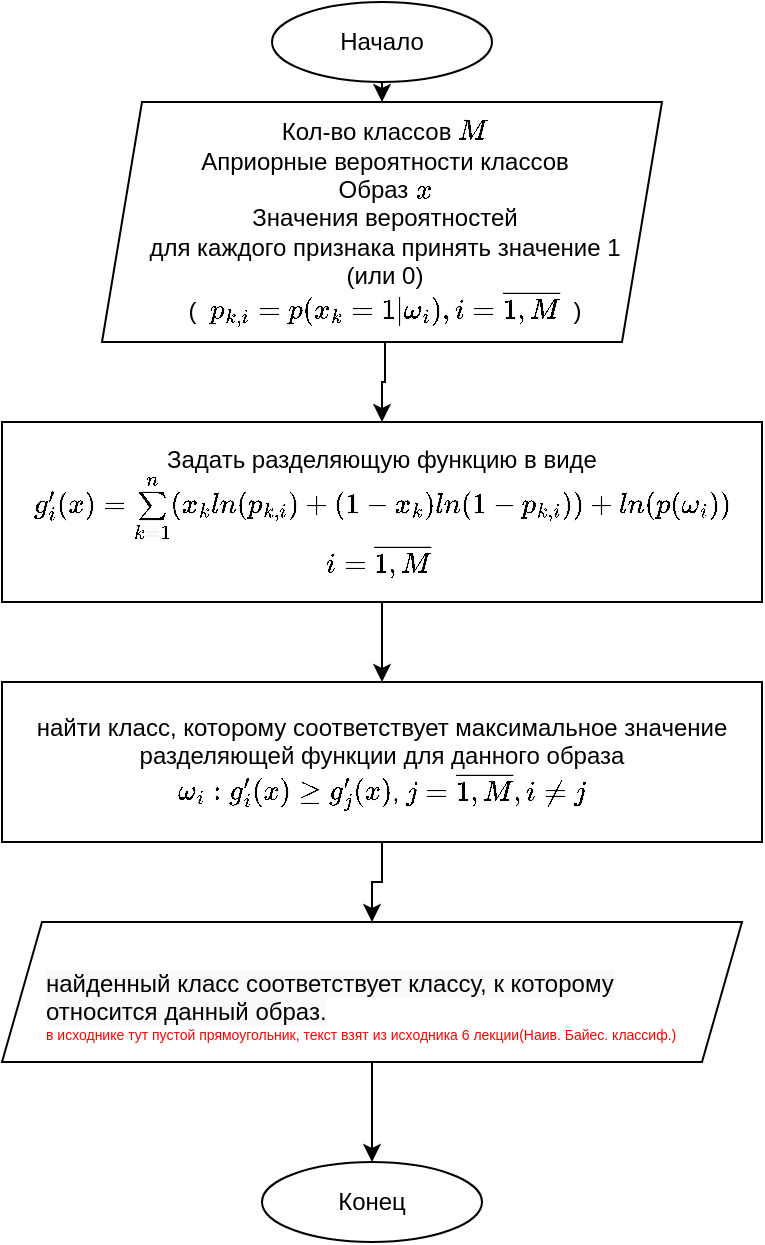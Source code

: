 <mxfile>
    <diagram id="B98Myi7qIVIVGV0O9Yf8" name="Page-1">
        <mxGraphModel dx="712" dy="564" grid="1" gridSize="10" guides="1" tooltips="1" connect="1" arrows="1" fold="1" page="1" pageScale="1" pageWidth="827" pageHeight="1169" background="#ffffff" math="1" shadow="0">
            <root>
                <mxCell id="0"/>
                <mxCell id="1" parent="0"/>
                <mxCell id="huDF47PdF3qLj8TZO268-3" style="edgeStyle=orthogonalEdgeStyle;rounded=0;orthogonalLoop=1;jettySize=auto;html=1;" parent="1" source="huDF47PdF3qLj8TZO268-2" target="huDF47PdF3qLj8TZO268-4" edge="1">
                    <mxGeometry relative="1" as="geometry">
                        <mxPoint x="386" y="220" as="targetPoint"/>
                    </mxGeometry>
                </mxCell>
                <mxCell id="huDF47PdF3qLj8TZO268-2" value="Начало" style="ellipse;whiteSpace=wrap;html=1;" parent="1" vertex="1">
                    <mxGeometry x="325" y="20" width="110" height="40" as="geometry"/>
                </mxCell>
                <mxCell id="huDF47PdF3qLj8TZO268-9" value="" style="group" parent="1" vertex="1" connectable="0">
                    <mxGeometry x="240" y="70" width="280" height="120" as="geometry"/>
                </mxCell>
                <mxCell id="huDF47PdF3qLj8TZO268-4" value="" style="shape=parallelogram;perimeter=parallelogramPerimeter;whiteSpace=wrap;html=1;fixedSize=1;perimeterSpacing=0;align=center;" parent="huDF47PdF3qLj8TZO268-9" vertex="1">
                    <mxGeometry width="280" height="120" as="geometry"/>
                </mxCell>
                <mxCell id="huDF47PdF3qLj8TZO268-8" value="Кол-во классов \( M \)&lt;br&gt;&lt;div&gt;Априорные вероятности классов&lt;/div&gt;Образ \( x \)&lt;br&gt;Значения вероятностей&lt;br&gt;для каждого признака принять значение 1 (или 0)&lt;br&gt;(&amp;nbsp; \( p_{k,i} = p(x_k = 1|\omega_i), i=\overline{1,M} \)&amp;nbsp; )" style="text;html=1;strokeColor=none;fillColor=none;align=center;verticalAlign=middle;whiteSpace=wrap;rounded=0;" parent="huDF47PdF3qLj8TZO268-9" vertex="1">
                    <mxGeometry x="20" width="243.03" height="120" as="geometry"/>
                </mxCell>
                <mxCell id="huDF47PdF3qLj8TZO268-14" style="edgeStyle=orthogonalEdgeStyle;rounded=0;orthogonalLoop=1;jettySize=auto;html=1;" parent="1" source="huDF47PdF3qLj8TZO268-10" target="huDF47PdF3qLj8TZO268-12" edge="1">
                    <mxGeometry relative="1" as="geometry"/>
                </mxCell>
                <mxCell id="huDF47PdF3qLj8TZO268-10" value="Задать разделяющую функцию в виде&lt;br&gt;\( g'_i(x) = \sum\limits_{k=1}^n(x_k ln(p_{k,i}) + (1-x_k) ln(1-p_{k,i}))&amp;nbsp; + ln(p(\omega_i))\)&lt;br&gt;\( i = \overline{1,M} \)&amp;nbsp;" style="rounded=0;whiteSpace=wrap;html=1;" parent="1" vertex="1">
                    <mxGeometry x="190" y="230" width="380" height="90" as="geometry"/>
                </mxCell>
                <mxCell id="huDF47PdF3qLj8TZO268-11" style="edgeStyle=orthogonalEdgeStyle;rounded=0;orthogonalLoop=1;jettySize=auto;html=1;" parent="1" source="huDF47PdF3qLj8TZO268-8" target="huDF47PdF3qLj8TZO268-10" edge="1">
                    <mxGeometry relative="1" as="geometry"/>
                </mxCell>
                <mxCell id="huDF47PdF3qLj8TZO268-15" style="edgeStyle=orthogonalEdgeStyle;rounded=0;orthogonalLoop=1;jettySize=auto;html=1;" parent="1" source="huDF47PdF3qLj8TZO268-12" target="huDF47PdF3qLj8TZO268-13" edge="1">
                    <mxGeometry relative="1" as="geometry"/>
                </mxCell>
                <mxCell id="huDF47PdF3qLj8TZO268-12" value="найти класс, которому соответствует максимальное значение разделяющей функции для данного образа&lt;br&gt;\( \omega_i : g'_i (x) \geq g'_j (x) \), \( j= \overline{1,M} , i \neq j \)" style="rounded=0;whiteSpace=wrap;html=1;" parent="1" vertex="1">
                    <mxGeometry x="190" y="360" width="380" height="80" as="geometry"/>
                </mxCell>
                <mxCell id="huDF47PdF3qLj8TZO268-17" style="edgeStyle=orthogonalEdgeStyle;rounded=0;orthogonalLoop=1;jettySize=auto;html=1;" parent="1" source="huDF47PdF3qLj8TZO268-13" target="huDF47PdF3qLj8TZO268-16" edge="1">
                    <mxGeometry relative="1" as="geometry"/>
                </mxCell>
                <mxCell id="huDF47PdF3qLj8TZO268-13" value="" style="shape=parallelogram;perimeter=parallelogramPerimeter;whiteSpace=wrap;html=1;fixedSize=1;" parent="1" vertex="1">
                    <mxGeometry x="190" y="480" width="370" height="70" as="geometry"/>
                </mxCell>
                <mxCell id="huDF47PdF3qLj8TZO268-16" value="Конец" style="ellipse;whiteSpace=wrap;html=1;" parent="1" vertex="1">
                    <mxGeometry x="320" y="600" width="110" height="40" as="geometry"/>
                </mxCell>
                <mxCell id="2" value="&lt;br&gt;&lt;br&gt;&lt;span style=&quot;color: rgb(0 , 0 , 0) ; font-family: &amp;#34;helvetica&amp;#34; ; font-size: 12px ; font-style: normal ; font-weight: 400 ; letter-spacing: normal ; text-align: center ; text-indent: 0px ; text-transform: none ; word-spacing: 0px ; background-color: rgb(248 , 249 , 250) ; display: inline ; float: none&quot;&gt;найденный класс соответствует классу, к которому относится данный образ.&lt;br&gt;&lt;/span&gt;&lt;font color=&quot;#ff0000&quot;&gt;в исходнике тут пустой прямоугольник, текст взят из исходника 6 лекции(Наив. Байес. классиф.)&lt;/font&gt;" style="text;whiteSpace=wrap;html=1;fontSize=7;" vertex="1" parent="1">
                    <mxGeometry x="210" y="480" width="330" height="70" as="geometry"/>
                </mxCell>
            </root>
        </mxGraphModel>
    </diagram>
</mxfile>